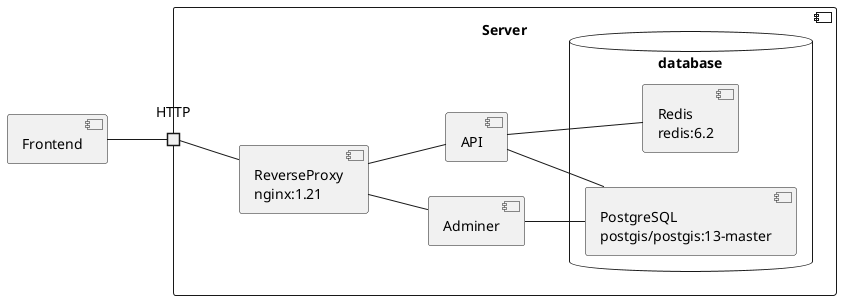 @startuml architecture
left to right direction

component Frontend

component Server {

  port HTTP

  component ReverseProxy [
    ReverseProxy
    nginx:1.21
  ]

  component Adminer

  component API
  database database {
    component Redis [
      Redis
      redis:6.2
    ]
    component PostgreSQL [
      PostgreSQL
      postgis/postgis:13-master
    ]
  }
}

Frontend -- HTTP
HTTP -- ReverseProxy
ReverseProxy -- Adminer
Adminer -- PostgreSQL
ReverseProxy -- API
API -- Redis
API -- PostgreSQL

@enduml